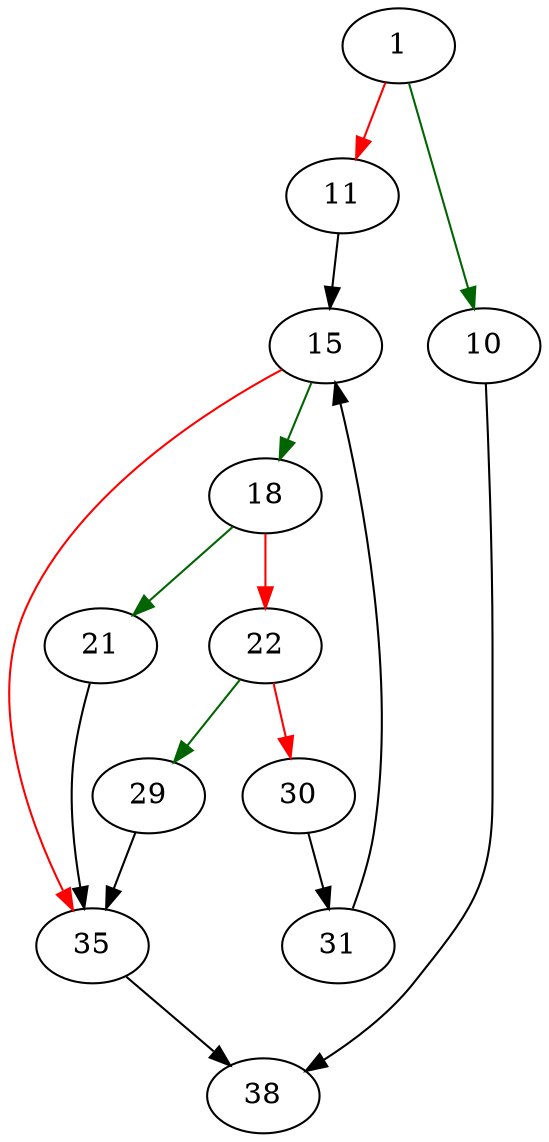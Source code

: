 strict digraph "sqlite3_vfs_find" {
	// Node definitions.
	1 [entry=true];
	10;
	11;
	38;
	15;
	18;
	35;
	21;
	22;
	29;
	30;
	31;

	// Edge definitions.
	1 -> 10 [
		color=darkgreen
		cond=true
	];
	1 -> 11 [
		color=red
		cond=false
	];
	10 -> 38;
	11 -> 15;
	15 -> 18 [
		color=darkgreen
		cond=true
	];
	15 -> 35 [
		color=red
		cond=false
	];
	18 -> 21 [
		color=darkgreen
		cond=true
	];
	18 -> 22 [
		color=red
		cond=false
	];
	35 -> 38;
	21 -> 35;
	22 -> 29 [
		color=darkgreen
		cond=true
	];
	22 -> 30 [
		color=red
		cond=false
	];
	29 -> 35;
	30 -> 31;
	31 -> 15;
}